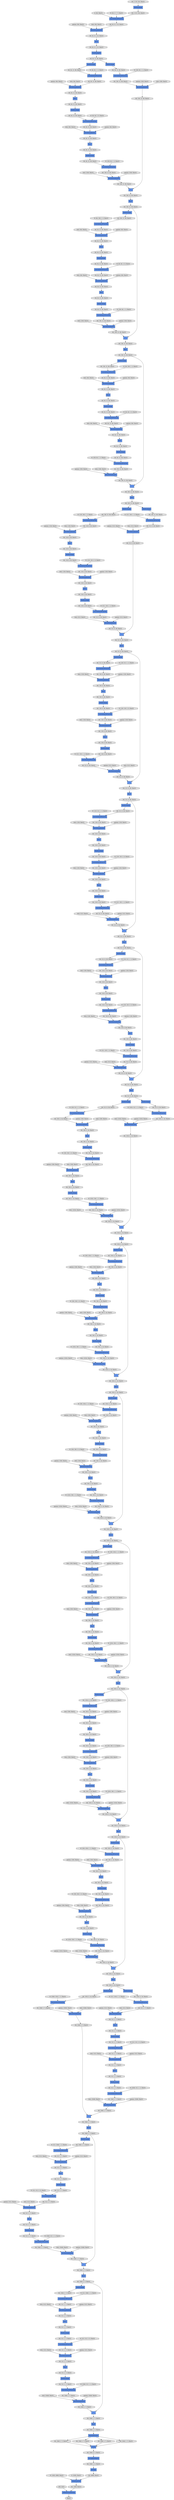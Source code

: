 digraph graphname{rankdir=TB;47578706673744 [label="(64, 128, 8, 28), float32",shape="octagon",fillcolor="#E0E0E0",style="filled"];47578706739408 [label="BatchNormalization",shape="record",fillcolor="#6495ED",style="filled"];47578706739472 [label="(64, 1024, 4, 14), float32",shape="octagon",fillcolor="#E0E0E0",style="filled"];47578706673936 [label="BatchNormalization",shape="record",fillcolor="#6495ED",style="filled"];47578706674000 [label="(64, 512, 8, 28), float32",shape="octagon",fillcolor="#E0E0E0",style="filled"];47578706805200 [label="(64, 256, 4, 14), float32",shape="octagon",fillcolor="#E0E0E0",style="filled"];47578706674128 [label="(64, 512, 8, 28), float32",shape="octagon",fillcolor="#E0E0E0",style="filled"];47578706674256 [label="(64, 512, 8, 28), float32",shape="octagon",fillcolor="#E0E0E0",style="filled"];47578706739984 [label="HaloExchange",shape="record",fillcolor="#6495ED",style="filled"];47578706740048 [label="(64, 1024, 4, 14), float32",shape="octagon",fillcolor="#E0E0E0",style="filled"];47578706740240 [label="(64, 1024, 4, 14), float32",shape="octagon",fillcolor="#E0E0E0",style="filled"];47578706805840 [label="BatchNormalization",shape="record",fillcolor="#6495ED",style="filled"];47578706674768 [label="BatchNormalization",shape="record",fillcolor="#6495ED",style="filled"];47578706805904 [label="(64, 256, 4, 14), float32",shape="octagon",fillcolor="#E0E0E0",style="filled"];47578706674832 [label="(64, 512, 8, 28), float32",shape="octagon",fillcolor="#E0E0E0",style="filled"];47578706806032 [label="Convolution2DFunction",shape="record",fillcolor="#6495ED",style="filled"];47578706806160 [label="(64, 256, 4, 14), float32",shape="octagon",fillcolor="#E0E0E0",style="filled"];47578706740624 [label="(64, 256, 4, 14), float32",shape="octagon",fillcolor="#E0E0E0",style="filled"];47578706806288 [label="HaloExchange",shape="record",fillcolor="#6495ED",style="filled"];47578706675344 [label="SpatialAllGather",shape="record",fillcolor="#6495ED",style="filled"];47578706806416 [label="(64, 256, 4, 14), float32",shape="octagon",fillcolor="#E0E0E0",style="filled"];47578706675408 [label="(64, 512, 8, 28), float32",shape="octagon",fillcolor="#E0E0E0",style="filled"];47578706741008 [label="ReLU",shape="record",fillcolor="#6495ED",style="filled"];47578706806800 [label="(64, 256, 4, 14), float32",shape="octagon",fillcolor="#E0E0E0",style="filled"];47578706741264 [label="Convolution2DFunction",shape="record",fillcolor="#6495ED",style="filled"];47578706741328 [label="(64, 256, 4, 14), float32",shape="octagon",fillcolor="#E0E0E0",style="filled"];47578706675856 [label="_ + _",shape="record",fillcolor="#6495ED",style="filled"];47578706741456 [label="ReLU",shape="record",fillcolor="#6495ED",style="filled"];47578706675920 [label="(64, 256, 4, 14), float32",shape="octagon",fillcolor="#E0E0E0",style="filled"];47578706741584 [label="(64, 256, 4, 14), float32",shape="octagon",fillcolor="#E0E0E0",style="filled"];47578706807184 [label="Convolution2DFunction",shape="record",fillcolor="#6495ED",style="filled"];47578706741712 [label="HaloExchange",shape="record",fillcolor="#6495ED",style="filled"];47578706741840 [label="(64, 256, 4, 14), float32",shape="octagon",fillcolor="#E0E0E0",style="filled"];47578706676304 [label="Convolution2DFunction",shape="record",fillcolor="#6495ED",style="filled"];47578706807440 [label="BatchNormalization",shape="record",fillcolor="#6495ED",style="filled"];47578706807504 [label="(64, 256, 4, 14), float32",shape="octagon",fillcolor="#E0E0E0",style="filled"];47578706807632 [label="ReLU",shape="record",fillcolor="#6495ED",style="filled"];47578706676560 [label="Convolution2DFunction",shape="record",fillcolor="#6495ED",style="filled"];47578706742160 [label="ReLU",shape="record",fillcolor="#6495ED",style="filled"];47578706676624 [label="(64, 256, 4, 14), float32",shape="octagon",fillcolor="#E0E0E0",style="filled"];47578706807760 [label="(64, 256, 4, 14), float32",shape="octagon",fillcolor="#E0E0E0",style="filled"];47578706742224 [label="(64, 256, 4, 14), float32",shape="octagon",fillcolor="#E0E0E0",style="filled"];47578706676752 [label="HaloExchange",shape="record",fillcolor="#6495ED",style="filled"];47578706807888 [label="_ + _",shape="record",fillcolor="#6495ED",style="filled"];47578706676880 [label="(64, 256, 4, 14), float32",shape="octagon",fillcolor="#E0E0E0",style="filled"];47578706808016 [label="(64, 256, 4, 14), float32",shape="octagon",fillcolor="#E0E0E0",style="filled"];47578706677008 [label="HaloExchange",shape="record",fillcolor="#6495ED",style="filled"];47578706742608 [label="Convolution2DFunction",shape="record",fillcolor="#6495ED",style="filled"];47578706808208 [label="ReLU",shape="record",fillcolor="#6495ED",style="filled"];47578706677136 [label="(64, 256, 4, 14), float32",shape="octagon",fillcolor="#E0E0E0",style="filled"];47578706808272 [label="HaloExchange",shape="record",fillcolor="#6495ED",style="filled"];47578706808400 [label="(64, 1024, 4, 14), float32",shape="octagon",fillcolor="#E0E0E0",style="filled"];47578706742864 [label="BatchNormalization",shape="record",fillcolor="#6495ED",style="filled"];47578706742928 [label="(64, 256, 4, 14), float32",shape="octagon",fillcolor="#E0E0E0",style="filled"];47578706808528 [label="(64, 1024, 4, 14), float32",shape="octagon",fillcolor="#E0E0E0",style="filled"];47578706677456 [label="ReLU",shape="record",fillcolor="#6495ED",style="filled"];47578706808592 [label="BatchNormalization",shape="record",fillcolor="#6495ED",style="filled"];47578706743056 [label="_ + _",shape="record",fillcolor="#6495ED",style="filled"];47578706677520 [label="(64, 256, 4, 14), float32",shape="octagon",fillcolor="#E0E0E0",style="filled"];47578706743184 [label="(64, 256, 4, 14), float32",shape="octagon",fillcolor="#E0E0E0",style="filled"];47578706808784 [label="Convolution2DFunction",shape="record",fillcolor="#6495ED",style="filled"];47578706841680 [label="BatchNormalization",shape="record",fillcolor="#6495ED",style="filled"];47578706841808 [label="(64, 512, 2, 7), float32",shape="octagon",fillcolor="#E0E0E0",style="filled"];47578706874640 [label="(64, 512, 2, 7), float32",shape="octagon",fillcolor="#E0E0E0",style="filled"];47577479745872 [label="gamma: (512), float32",shape="octagon",fillcolor="#E0E0E0",style="filled"];47578706874768 [label="BatchNormalization",shape="record",fillcolor="#6495ED",style="filled"];47578706874896 [label="(64, 512, 2, 7), float32",shape="octagon",fillcolor="#E0E0E0",style="filled"];47578706842192 [label="(64, 2048, 2, 7), float32",shape="octagon",fillcolor="#E0E0E0",style="filled"];47578706875024 [label="BatchNormalization",shape="record",fillcolor="#6495ED",style="filled"];47577479746192 [label="beta: (512), float32",shape="octagon",fillcolor="#E0E0E0",style="filled"];47578706842320 [label="(64, 1024, 4, 14), float32",shape="octagon",fillcolor="#E0E0E0",style="filled"];47578706875152 [label="(64, 512, 2, 7), float32",shape="octagon",fillcolor="#E0E0E0",style="filled"];47578706842384 [label="HaloExchange",shape="record",fillcolor="#6495ED",style="filled"];47578706842576 [label="BatchNormalization",shape="record",fillcolor="#6495ED",style="filled"];47577479746576 [label="W: (512, 512, 3, 3), float32",shape="octagon",fillcolor="#E0E0E0",style="filled"];47578706875536 [label="(64, 512, 2, 7), float32",shape="octagon",fillcolor="#E0E0E0",style="filled"];47578706842832 [label="HaloExchange",shape="record",fillcolor="#6495ED",style="filled"];47578706842896 [label="(64, 2048, 2, 7), float32",shape="octagon",fillcolor="#E0E0E0",style="filled"];47577479747024 [label="gamma: (512), float32",shape="octagon",fillcolor="#E0E0E0",style="filled"];47578706843280 [label="(64, 2048, 2, 7), float32",shape="octagon",fillcolor="#E0E0E0",style="filled"];47578706843344 [label="ReLU",shape="record",fillcolor="#6495ED",style="filled"];47578706876176 [label="Convolution2DFunction",shape="record",fillcolor="#6495ED",style="filled"];47577479747344 [label="beta: (512), float32",shape="octagon",fillcolor="#E0E0E0",style="filled"];47578706843408 [label="(64, 2048, 2, 7), float32",shape="octagon",fillcolor="#E0E0E0",style="filled"];47578706876240 [label="(64, 512, 2, 7), float32",shape="octagon",fillcolor="#E0E0E0",style="filled"];47578706843536 [label="(64, 2048, 2, 7), float32",shape="octagon",fillcolor="#E0E0E0",style="filled"];47578706876368 [label="ReLU",shape="record",fillcolor="#6495ED",style="filled"];47578706843600 [label="ReLU",shape="record",fillcolor="#6495ED",style="filled"];47578706876496 [label="(64, 512, 2, 7), float32",shape="octagon",fillcolor="#E0E0E0",style="filled"];47577479747728 [label="W: (2048, 512, 1, 1), float32",shape="octagon",fillcolor="#E0E0E0",style="filled"];47578706843792 [label="Convolution2DFunction",shape="record",fillcolor="#6495ED",style="filled"];47578706876624 [label="_ + _",shape="record",fillcolor="#6495ED",style="filled"];47578706876752 [label="(64, 512, 2, 7), float32",shape="octagon",fillcolor="#E0E0E0",style="filled"];47578706844048 [label="HaloExchange",shape="record",fillcolor="#6495ED",style="filled"];47578706844112 [label="(64, 2048, 2, 7), float32",shape="octagon",fillcolor="#E0E0E0",style="filled"];47578706876944 [label="ReLU",shape="record",fillcolor="#6495ED",style="filled"];47578706877008 [label="HaloExchange",shape="record",fillcolor="#6495ED",style="filled"];47577479748176 [label="gamma: (2048), float32",shape="octagon",fillcolor="#E0E0E0",style="filled"];47578706877136 [label="(64, 2048, 2, 7), float32",shape="octagon",fillcolor="#E0E0E0",style="filled"];47577499671248 [label="HaloExchange",shape="record",fillcolor="#6495ED",style="filled"];47578706877264 [label="(64, 2048, 2, 7), float32",shape="octagon",fillcolor="#E0E0E0",style="filled"];47578706877328 [label="BatchNormalization",shape="record",fillcolor="#6495ED",style="filled"];47577479748496 [label="beta: (2048), float32",shape="octagon",fillcolor="#E0E0E0",style="filled"];47578706844624 [label="HaloExchange",shape="record",fillcolor="#6495ED",style="filled"];47578706844688 [label="(64, 2048, 2, 7), float32",shape="octagon",fillcolor="#E0E0E0",style="filled"];47578706877520 [label="ReLU",shape="record",fillcolor="#6495ED",style="filled"];47578706877776 [label="Convolution2DFunction",shape="record",fillcolor="#6495ED",style="filled"];47578706877840 [label="(64, 2048, 2, 7), float32",shape="octagon",fillcolor="#E0E0E0",style="filled"];47578699439504 [label="Convolution2DFunction",shape="record",fillcolor="#6495ED",style="filled"];47577479749072 [label="W: (512, 2048, 1, 1), float32",shape="octagon",fillcolor="#E0E0E0",style="filled"];47578706845136 [label="ReLU",shape="record",fillcolor="#6495ED",style="filled"];47578706845200 [label="(64, 512, 2, 7), float32",shape="octagon",fillcolor="#E0E0E0",style="filled"];47578706845584 [label="Convolution2DFunction",shape="record",fillcolor="#6495ED",style="filled"];47578706878352 [label="Concat",shape="record",fillcolor="#6495ED",style="filled"];47577479749520 [label="gamma: (512), float32",shape="octagon",fillcolor="#E0E0E0",style="filled"];47578706878416 [label="(64, 2048, 2, 7), float32",shape="octagon",fillcolor="#E0E0E0",style="filled"];47577479684304 [label="gamma: (256), float32",shape="octagon",fillcolor="#E0E0E0",style="filled"];47577479717136 [label="W: (512, 512, 3, 3), float32",shape="octagon",fillcolor="#E0E0E0",style="filled"];47577479618896 [label="beta: (1024), float32",shape="octagon",fillcolor="#E0E0E0",style="filled"];47578706911632 [label="(64, 2048, 2, 7), float32",shape="octagon",fillcolor="#E0E0E0",style="filled"];47578706715024 [label="(64, 256, 4, 14), float32",shape="octagon",fillcolor="#E0E0E0",style="filled"];47578706911696 [label="(64, 2048, 2, 7), float32",shape="octagon",fillcolor="#E0E0E0",style="filled"];47577479520720 [label="W: (128, 256, 1, 1), float32",shape="octagon",fillcolor="#E0E0E0",style="filled"];47577479684624 [label="beta: (256), float32",shape="octagon",fillcolor="#E0E0E0",style="filled"];47577479717584 [label="gamma: (512), float32",shape="octagon",fillcolor="#E0E0E0",style="filled"];47578706715408 [label="HaloExchange",shape="record",fillcolor="#6495ED",style="filled"];47577479685008 [label="W: (256, 256, 3, 3), float32",shape="octagon",fillcolor="#E0E0E0",style="filled"];47577479619472 [label="W: (256, 1024, 1, 1), float32",shape="octagon",fillcolor="#E0E0E0",style="filled"];47577479521168 [label="gamma: (128), float32",shape="octagon",fillcolor="#E0E0E0",style="filled"];47578706912272 [label="(64, 2048, 2, 7), float32",shape="octagon",fillcolor="#E0E0E0",style="filled"];47577479717904 [label="beta: (512), float32",shape="octagon",fillcolor="#E0E0E0",style="filled"];47578706715664 [label="BatchNormalization",shape="record",fillcolor="#6495ED",style="filled"];47578706715728 [label="(64, 256, 4, 14), float32",shape="octagon",fillcolor="#E0E0E0",style="filled"];47578706912400 [label="(64, 2048, 2, 7), float32",shape="octagon",fillcolor="#E0E0E0",style="filled"];47578706715856 [label="Convolution2DFunction",shape="record",fillcolor="#6495ED",style="filled"];47577479521488 [label="beta: (128), float32",shape="octagon",fillcolor="#E0E0E0",style="filled"];47577479685456 [label="gamma: (256), float32",shape="octagon",fillcolor="#E0E0E0",style="filled"];47578706715984 [label="(64, 256, 4, 14), float32",shape="octagon",fillcolor="#E0E0E0",style="filled"];47577479619920 [label="gamma: (256), float32",shape="octagon",fillcolor="#E0E0E0",style="filled"];47577479718288 [label="W: (2048, 512, 1, 1), float32",shape="octagon",fillcolor="#E0E0E0",style="filled"];47578706716112 [label="HaloExchange",shape="record",fillcolor="#6495ED",style="filled"];47578706716240 [label="(64, 256, 4, 14), float32",shape="octagon",fillcolor="#E0E0E0",style="filled"];47577479521872 [label="W: (128, 128, 3, 3), float32",shape="octagon",fillcolor="#E0E0E0",style="filled"];47577479685776 [label="beta: (256), float32",shape="octagon",fillcolor="#E0E0E0",style="filled"];47577479620240 [label="beta: (256), float32",shape="octagon",fillcolor="#E0E0E0",style="filled"];47578706913104 [label="(64, 2048, 2, 7), float32",shape="octagon",fillcolor="#E0E0E0",style="filled"];47577479718736 [label="gamma: (2048), float32",shape="octagon",fillcolor="#E0E0E0",style="filled"];47578706716624 [label="(64, 256, 4, 14), float32",shape="octagon",fillcolor="#E0E0E0",style="filled"];47577479686160 [label="W: (1024, 256, 1, 1), float32",shape="octagon",fillcolor="#E0E0E0",style="filled"];47577479620624 [label="W: (256, 256, 3, 3), float32",shape="octagon",fillcolor="#E0E0E0",style="filled"];47577479522320 [label="gamma: (128), float32",shape="octagon",fillcolor="#E0E0E0",style="filled"];47578706913424 [label="(64, 2048, 2, 7), float32",shape="octagon",fillcolor="#E0E0E0",style="filled"];47577479719056 [label="beta: (2048), float32",shape="octagon",fillcolor="#E0E0E0",style="filled"];47578706913488 [label="(64), int32",shape="octagon",fillcolor="#E0E0E0",style="filled"];47578706717008 [label="Convolution2DFunction",shape="record",fillcolor="#6495ED",style="filled"];47577479522640 [label="beta: (128), float32",shape="octagon",fillcolor="#E0E0E0",style="filled"];47578706913744 [label="(64, 2048, 8, 7), float32",shape="octagon",fillcolor="#E0E0E0",style="filled"];47577479686608 [label="gamma: (1024), float32",shape="octagon",fillcolor="#E0E0E0",style="filled"];47577479621072 [label="gamma: (256), float32",shape="octagon",fillcolor="#E0E0E0",style="filled"];47577479719440 [label="W: (2048, 1024, 1, 1), float32",shape="octagon",fillcolor="#E0E0E0",style="filled"];47578706717264 [label="BatchNormalization",shape="record",fillcolor="#6495ED",style="filled"];47578706717328 [label="(64, 256, 4, 14), float32",shape="octagon",fillcolor="#E0E0E0",style="filled"];47578706914000 [label="LinearFunction",shape="record",fillcolor="#6495ED",style="filled"];47577479523024 [label="W: (512, 128, 1, 1), float32",shape="octagon",fillcolor="#E0E0E0",style="filled"];47577479621392 [label="beta: (256), float32",shape="octagon",fillcolor="#E0E0E0",style="filled"];47577479686928 [label="beta: (1024), float32",shape="octagon",fillcolor="#E0E0E0",style="filled"];47578706717456 [label="ReLU",shape="record",fillcolor="#6495ED",style="filled"];47578706717584 [label="(64, 256, 4, 14), float32",shape="octagon",fillcolor="#E0E0E0",style="filled"];47577479719888 [label="gamma: (2048), float32",shape="octagon",fillcolor="#E0E0E0",style="filled"];47578706914320 [label="(64, 2048, 2, 1), float32",shape="octagon",fillcolor="#E0E0E0",style="filled"];47578706717712 [label="_ + _",shape="record",fillcolor="#6495ED",style="filled"];47578706717840 [label="(64, 256, 4, 14), float32",shape="octagon",fillcolor="#E0E0E0",style="filled"];47577479621776 [label="W: (1024, 256, 1, 1), float32",shape="octagon",fillcolor="#E0E0E0",style="filled"];47577479523472 [label="gamma: (512), float32",shape="octagon",fillcolor="#E0E0E0",style="filled"];47577479720208 [label="beta: (2048), float32",shape="octagon",fillcolor="#E0E0E0",style="filled"];47578706718032 [label="BatchNormalization",shape="record",fillcolor="#6495ED",style="filled"];47577479687568 [label="W: (256, 1024, 1, 1), float32",shape="octagon",fillcolor="#E0E0E0",style="filled"];47577479523792 [label="beta: (512), float32",shape="octagon",fillcolor="#E0E0E0",style="filled"];47578699673040 [label="HaloExchange",shape="record",fillcolor="#6495ED",style="filled"];47578706718224 [label="(64, 1024, 4, 14), float32",shape="octagon",fillcolor="#E0E0E0",style="filled"];47577479622224 [label="gamma: (1024), float32",shape="octagon",fillcolor="#E0E0E0",style="filled"];47578706718352 [label="(64, 1024, 4, 14), float32",shape="octagon",fillcolor="#E0E0E0",style="filled"];47578706718416 [label="ReLU",shape="record",fillcolor="#6495ED",style="filled"];47578706915088 [label="(64, 4096), float32",shape="octagon",fillcolor="#E0E0E0",style="filled"];47577479720784 [label="W: (512, 2048, 1, 1), float32",shape="octagon",fillcolor="#E0E0E0",style="filled"];47577479688016 [label="gamma: (256), float32",shape="octagon",fillcolor="#E0E0E0",style="filled"];47577479524176 [label="W: (512, 256, 1, 1), float32",shape="octagon",fillcolor="#E0E0E0",style="filled"];47578706718608 [label="Convolution2DFunction",shape="record",fillcolor="#6495ED",style="filled"];47577479622544 [label="beta: (1024), float32",shape="octagon",fillcolor="#E0E0E0",style="filled"];47577479655568 [label="W: (256, 1024, 1, 1), float32",shape="octagon",fillcolor="#E0E0E0",style="filled"];47577479590032 [label="W: (256, 512, 1, 1), float32",shape="octagon",fillcolor="#E0E0E0",style="filled"];47578699116688 [label="BatchNormalization",shape="record",fillcolor="#6495ED",style="filled"];47578706751696 [label="(64, 256, 4, 14), float32",shape="octagon",fillcolor="#E0E0E0",style="filled"];47578699116752 [label="HaloExchange",shape="record",fillcolor="#6495ED",style="filled"];47577479557392 [label="beta: (512), float32",shape="octagon",fillcolor="#E0E0E0",style="filled"];47578699116880 [label="ReLU",shape="record",fillcolor="#6495ED",style="filled"];47578699116944 [label="(64, 64, 15, 56), float32",shape="octagon",fillcolor="#E0E0E0",style="filled"];47578706751952 [label="HaloExchange",shape="record",fillcolor="#6495ED",style="filled"];47578699117072 [label="(64, 64, 15, 56), float32",shape="octagon",fillcolor="#E0E0E0",style="filled"];47577479656016 [label="gamma: (256), float32",shape="octagon",fillcolor="#E0E0E0",style="filled"];47578706752080 [label="(64, 1024, 4, 14), float32",shape="octagon",fillcolor="#E0E0E0",style="filled"];47577479590480 [label="gamma: (256), float32",shape="octagon",fillcolor="#E0E0E0",style="filled"];47578699117136 [label="Convolution2DFunction",shape="record",fillcolor="#6495ED",style="filled"];47578706752208 [label="(64, 1024, 4, 14), float32",shape="octagon",fillcolor="#E0E0E0",style="filled"];47578699117264 [label="(64, 64, 15, 56), float32",shape="octagon",fillcolor="#E0E0E0",style="filled"];47578706752272 [label="Convolution2DFunction",shape="record",fillcolor="#6495ED",style="filled"];47578699117328 [label="BatchNormalization",shape="record",fillcolor="#6495ED",style="filled"];47577479557968 [label="W: (128, 512, 1, 1), float32",shape="octagon",fillcolor="#E0E0E0",style="filled"];47577479656336 [label="beta: (256), float32",shape="octagon",fillcolor="#E0E0E0",style="filled"];47577479590800 [label="beta: (256), float32",shape="octagon",fillcolor="#E0E0E0",style="filled"];47578706752464 [label="BatchNormalization",shape="record",fillcolor="#6495ED",style="filled"];47578699117584 [label="(64, 256, 15, 56), float32",shape="octagon",fillcolor="#E0E0E0",style="filled"];47578699117648 [label="ReLU",shape="record",fillcolor="#6495ED",style="filled"];47578706752720 [label="Convolution2DFunction",shape="record",fillcolor="#6495ED",style="filled"];47577479656720 [label="W: (256, 256, 3, 3), float32",shape="octagon",fillcolor="#E0E0E0",style="filled"];47578706752784 [label="(64, 1024, 4, 14), float32",shape="octagon",fillcolor="#E0E0E0",style="filled"];47577479591184 [label="W: (256, 256, 3, 3), float32",shape="octagon",fillcolor="#E0E0E0",style="filled"];47577479558416 [label="gamma: (128), float32",shape="octagon",fillcolor="#E0E0E0",style="filled"];47578699118032 [label="(64, 256, 15, 56), float32",shape="octagon",fillcolor="#E0E0E0",style="filled"];47578699118096 [label="HaloExchange",shape="record",fillcolor="#6495ED",style="filled"];47577479558736 [label="beta: (128), float32",shape="octagon",fillcolor="#E0E0E0",style="filled"];47578699118160 [label="(64, 256, 15, 56), float32",shape="octagon",fillcolor="#E0E0E0",style="filled"];47578699118224 [label="(64, 64, 15, 56), float32",shape="octagon",fillcolor="#E0E0E0",style="filled"];47577479657168 [label="gamma: (256), float32",shape="octagon",fillcolor="#E0E0E0",style="filled"];47577479591632 [label="gamma: (256), float32",shape="octagon",fillcolor="#E0E0E0",style="filled"];47578706753296 [label="HaloExchange",shape="record",fillcolor="#6495ED",style="filled"];47578706753360 [label="(64, 1024, 4, 14), float32",shape="octagon",fillcolor="#E0E0E0",style="filled"];47578699118480 [label="_ + _",shape="record",fillcolor="#6495ED",style="filled"];47577479559120 [label="W: (128, 128, 3, 3), float32",shape="octagon",fillcolor="#E0E0E0",style="filled"];47577479657488 [label="beta: (256), float32",shape="octagon",fillcolor="#E0E0E0",style="filled"];47578706753552 [label="(64, 1024, 4, 14), float32",shape="octagon",fillcolor="#E0E0E0",style="filled"];47577479591952 [label="beta: (256), float32",shape="octagon",fillcolor="#E0E0E0",style="filled"];47578699118608 [label="(64, 64, 15, 56), float32",shape="octagon",fillcolor="#E0E0E0",style="filled"];47578699118736 [label="(64, 64, 15, 56), float32",shape="octagon",fillcolor="#E0E0E0",style="filled"];47578699118864 [label="(64, 256, 15, 56), float32",shape="octagon",fillcolor="#E0E0E0",style="filled"];47578706753872 [label="ReLU",shape="record",fillcolor="#6495ED",style="filled"];47577479657872 [label="W: (1024, 256, 1, 1), float32",shape="octagon",fillcolor="#E0E0E0",style="filled"];47578706753936 [label="(64, 256, 4, 14), float32",shape="octagon",fillcolor="#E0E0E0",style="filled"];47577479592336 [label="W: (1024, 256, 1, 1), float32",shape="octagon",fillcolor="#E0E0E0",style="filled"];47577479559568 [label="gamma: (128), float32",shape="octagon",fillcolor="#E0E0E0",style="filled"];47578699118992 [label="(64, 256, 15, 56), float32",shape="octagon",fillcolor="#E0E0E0",style="filled"];47578699119184 [label="Convolution2DFunction",shape="record",fillcolor="#6495ED",style="filled"];47578699119312 [label="Reshape",shape="record",fillcolor="#6495ED",style="filled"];47577479559888 [label="beta: (128), float32",shape="octagon",fillcolor="#E0E0E0",style="filled"];47578706754320 [label="Convolution2DFunction",shape="record",fillcolor="#6495ED",style="filled"];47578699283216 [label="ReLU",shape="record",fillcolor="#6495ED",style="filled"];47577479658320 [label="gamma: (1024), float32",shape="octagon",fillcolor="#E0E0E0",style="filled"];47577479592784 [label="gamma: (1024), float32",shape="octagon",fillcolor="#E0E0E0",style="filled"];47578699119568 [label="(64, 256, 15, 56), float32",shape="octagon",fillcolor="#E0E0E0",style="filled"];47578706754576 [label="BatchNormalization",shape="record",fillcolor="#6495ED",style="filled"];47578706754640 [label="(64, 256, 4, 14), float32",shape="octagon",fillcolor="#E0E0E0",style="filled"];47577479560272 [label="W: (512, 128, 1, 1), float32",shape="octagon",fillcolor="#E0E0E0",style="filled"];47577479658640 [label="beta: (1024), float32",shape="octagon",fillcolor="#E0E0E0",style="filled"];47577479593104 [label="beta: (1024), float32",shape="octagon",fillcolor="#E0E0E0",style="filled"];47578699119760 [label="ReLU",shape="record",fillcolor="#6495ED",style="filled"];47578706754768 [label="_ + _",shape="record",fillcolor="#6495ED",style="filled"];47578706754896 [label="(64, 256, 4, 14), float32",shape="octagon",fillcolor="#E0E0E0",style="filled"];47578699119952 [label="HaloExchange",shape="record",fillcolor="#6495ED",style="filled"];47578699120016 [label="(64, 256, 15, 56), float32",shape="octagon",fillcolor="#E0E0E0",style="filled"];47578706755024 [label="HaloExchange",shape="record",fillcolor="#6495ED",style="filled"];47577479593488 [label="W: (1024, 512, 1, 1), float32",shape="octagon",fillcolor="#E0E0E0",style="filled"];47577479560720 [label="gamma: (512), float32",shape="octagon",fillcolor="#E0E0E0",style="filled"];47578699120144 [label="(64, 64, 15, 56), float32",shape="octagon",fillcolor="#E0E0E0",style="filled"];47578706755152 [label="(64, 256, 4, 14), float32",shape="octagon",fillcolor="#E0E0E0",style="filled"];47577479659216 [label="W: (256, 1024, 1, 1), float32",shape="octagon",fillcolor="#E0E0E0",style="filled"];47578699120400 [label="Convolution2DFunction",shape="record",fillcolor="#6495ED",style="filled"];47577479561040 [label="beta: (512), float32",shape="octagon",fillcolor="#E0E0E0",style="filled"];47578706755472 [label="ReLU",shape="record",fillcolor="#6495ED",style="filled"];47578699120528 [label="BatchNormalization",shape="record",fillcolor="#6495ED",style="filled"];47578706755536 [label="(64, 256, 4, 14), float32",shape="octagon",fillcolor="#E0E0E0",style="filled"];47577479593936 [label="gamma: (1024), float32",shape="octagon",fillcolor="#E0E0E0",style="filled"];47578699120592 [label="(64, 64, 15, 56), float32",shape="octagon",fillcolor="#E0E0E0",style="filled"];47578706657360 [label="BatchNormalization",shape="record",fillcolor="#6495ED",style="filled"];47578706788496 [label="(64, 256, 4, 14), float32",shape="octagon",fillcolor="#E0E0E0",style="filled"];47578706657424 [label="(64, 512, 8, 28), float32",shape="octagon",fillcolor="#E0E0E0",style="filled"];47578706788624 [label="BatchNormalization",shape="record",fillcolor="#6495ED",style="filled"];47578706624784 [label="(64, 128, 8, 28), float32",shape="octagon",fillcolor="#E0E0E0",style="filled"];47578706624848 [label="(64, 128, 8, 28), float32",shape="octagon",fillcolor="#E0E0E0",style="filled"];47578706788752 [label="(64, 256, 4, 14), float32",shape="octagon",fillcolor="#E0E0E0",style="filled"];47578706624912 [label="HaloExchange",shape="record",fillcolor="#6495ED",style="filled"];47577499681168 [label="(64, 256, 15, 56), float32",shape="octagon",fillcolor="#E0E0E0",style="filled"];47578706624976 [label="(64, 128, 8, 28), float32",shape="octagon",fillcolor="#E0E0E0",style="filled"];47576831786896 [label="gamma: (256), float32",shape="octagon",fillcolor="#E0E0E0",style="filled"];47578706788880 [label="BatchNormalization",shape="record",fillcolor="#6495ED",style="filled"];47578706690576 [label="(64, 256, 4, 14), float32",shape="octagon",fillcolor="#E0E0E0",style="filled"];47578706625104 [label="(64, 512, 8, 28), float32",shape="octagon",fillcolor="#E0E0E0",style="filled"];47578706789008 [label="(64, 256, 4, 14), float32",shape="octagon",fillcolor="#E0E0E0",style="filled"];47578706690704 [label="BatchNormalization",shape="record",fillcolor="#6495ED",style="filled"];47578706657936 [label="Convolution2DFunction",shape="record",fillcolor="#6495ED",style="filled"];47578706625168 [label="(64, 512, 8, 28), float32",shape="octagon",fillcolor="#E0E0E0",style="filled"];47578706658000 [label="(64, 512, 8, 28), float32",shape="octagon",fillcolor="#E0E0E0",style="filled"];47578706625232 [label="(64, 512, 8, 28), float32",shape="octagon",fillcolor="#E0E0E0",style="filled"];47578706690832 [label="(64, 256, 4, 14), float32",shape="octagon",fillcolor="#E0E0E0",style="filled"];47578706625296 [label="HaloExchange",shape="record",fillcolor="#6495ED",style="filled"];47578699744016 [label="(64, 64, 15, 56), float32",shape="octagon",fillcolor="#E0E0E0",style="filled"];47578706690960 [label="Convolution2DFunction",shape="record",fillcolor="#6495ED",style="filled"];47578706658192 [label="(64, 512, 8, 28), float32",shape="octagon",fillcolor="#E0E0E0",style="filled"];47578699744144 [label="(64, 64, 15, 56), float32",shape="octagon",fillcolor="#E0E0E0",style="filled"];47578699744208 [label="(64, 256, 15, 56), float32",shape="octagon",fillcolor="#E0E0E0",style="filled"];47578706789392 [label="(64, 256, 4, 14), float32",shape="octagon",fillcolor="#E0E0E0",style="filled"];47578706691088 [label="(64, 256, 4, 14), float32",shape="octagon",fillcolor="#E0E0E0",style="filled"];47578706625616 [label="BatchNormalization",shape="record",fillcolor="#6495ED",style="filled"];47578699744336 [label="HaloExchange",shape="record",fillcolor="#6495ED",style="filled"];47578706625680 [label="(64, 512, 8, 28), float32",shape="octagon",fillcolor="#E0E0E0",style="filled"];47577499681936 [label="BatchNormalization",shape="record",fillcolor="#6495ED",style="filled"];47578699744464 [label="BatchNormalization",shape="record",fillcolor="#6495ED",style="filled"];47578706658576 [label="(64, 128, 8, 28), float32",shape="octagon",fillcolor="#E0E0E0",style="filled"];47578706625808 [label="HaloExchange",shape="record",fillcolor="#6495ED",style="filled"];47578699744528 [label="ReLU",shape="record",fillcolor="#6495ED",style="filled"];47578706691408 [label="BatchNormalization",shape="record",fillcolor="#6495ED",style="filled"];47578706625872 [label="HaloExchange",shape="record",fillcolor="#6495ED",style="filled"];47578699744592 [label="(64, 64, 15, 56), float32",shape="octagon",fillcolor="#E0E0E0",style="filled"];47578706691472 [label="(64, 1024, 4, 14), float32",shape="octagon",fillcolor="#E0E0E0",style="filled"];47578706625936 [label="(64, 512, 8, 28), float32",shape="octagon",fillcolor="#E0E0E0",style="filled"];47578699744656 [label="(64, 64, 15, 56), float32",shape="octagon",fillcolor="#E0E0E0",style="filled"];47577499682256 [label="(64, 256, 15, 56), float32",shape="octagon",fillcolor="#E0E0E0",style="filled"];47578699744720 [label="Convolution2DFunction",shape="record",fillcolor="#6495ED",style="filled"];47578706691600 [label="(64, 512, 8, 28), float32",shape="octagon",fillcolor="#E0E0E0",style="filled"];47577499682320 [label="(64, 64, 15, 56), float32",shape="octagon",fillcolor="#E0E0E0",style="filled"];47578706691664 [label="HaloExchange",shape="record",fillcolor="#6495ED",style="filled"];47578706626128 [label="(64, 128, 8, 28), float32",shape="octagon",fillcolor="#E0E0E0",style="filled"];47578706790032 [label="Convolution2DFunction",shape="record",fillcolor="#6495ED",style="filled"];47578706658960 [label="ReLU",shape="record",fillcolor="#6495ED",style="filled"];47578699744912 [label="(64, 64, 15, 56), float32",shape="octagon",fillcolor="#E0E0E0",style="filled"];47578706790096 [label="(64, 256, 4, 14), float32",shape="octagon",fillcolor="#E0E0E0",style="filled"];47578706626256 [label="(64, 128, 8, 28), float32",shape="octagon",fillcolor="#E0E0E0",style="filled"];47578706691856 [label="BatchNormalization",shape="record",fillcolor="#6495ED",style="filled"];47578706626320 [label="Convolution2DFunction",shape="record",fillcolor="#6495ED",style="filled"];47578699745040 [label="HaloExchange",shape="record",fillcolor="#6495ED",style="filled"];47578706790224 [label="ReLU",shape="record",fillcolor="#6495ED",style="filled"];47578699745104 [label="(64, 64, 15, 56), float32",shape="octagon",fillcolor="#E0E0E0",style="filled"];47578706659216 [label="Convolution2DFunction",shape="record",fillcolor="#6495ED",style="filled"];47578699745168 [label="(64, 64, 15, 56), float32",shape="octagon",fillcolor="#E0E0E0",style="filled"];47578699745232 [label="SoftmaxCrossEntropy",shape="record",fillcolor="#6495ED",style="filled"];47578706790352 [label="(64, 256, 4, 14), float32",shape="octagon",fillcolor="#E0E0E0",style="filled"];47578706659280 [label="(64, 128, 8, 28), float32",shape="octagon",fillcolor="#E0E0E0",style="filled"];47577499682768 [label="(64, 64, 15, 56), float32",shape="octagon",fillcolor="#E0E0E0",style="filled"];47578706692112 [label="ReLU",shape="record",fillcolor="#6495ED",style="filled"];47578706626576 [label="BatchNormalization",shape="record",fillcolor="#6495ED",style="filled"];47578706790480 [label="_ + _",shape="record",fillcolor="#6495ED",style="filled"];47578706692176 [label="(64, 1024, 4, 14), float32",shape="octagon",fillcolor="#E0E0E0",style="filled"];47578706659408 [label="ReLU",shape="record",fillcolor="#6495ED",style="filled"];47578706626640 [label="(64, 128, 8, 28), float32",shape="octagon",fillcolor="#E0E0E0",style="filled"];47578699745360 [label="BatchNormalization",shape="record",fillcolor="#6495ED",style="filled"];47578706790608 [label="(64, 256, 4, 14), float32",shape="octagon",fillcolor="#E0E0E0",style="filled"];47578706659536 [label="(64, 128, 8, 28), float32",shape="octagon",fillcolor="#E0E0E0",style="filled"];47578706626768 [label="(64, 128, 8, 28), float32",shape="octagon",fillcolor="#E0E0E0",style="filled"];47577499683024 [label="(64, 64, 15, 56), float32",shape="octagon",fillcolor="#E0E0E0",style="filled"];47578699745552 [label="(64, 3, 56, 224), float32",shape="octagon",fillcolor="#E0E0E0",style="filled"];47578706659664 [label="HaloExchange",shape="record",fillcolor="#6495ED",style="filled"];47578706626896 [label="ReLU",shape="record",fillcolor="#6495ED",style="filled"];47578706790800 [label="ReLU",shape="record",fillcolor="#6495ED",style="filled"];47578699745680 [label="HaloExchange",shape="record",fillcolor="#6495ED",style="filled"];47578706626960 [label="(64, 128, 8, 28), float32",shape="octagon",fillcolor="#E0E0E0",style="filled"];47578706790864 [label="HaloExchange",shape="record",fillcolor="#6495ED",style="filled"];47578706692560 [label="(64, 1024, 4, 14), float32",shape="octagon",fillcolor="#E0E0E0",style="filled"];47578706659792 [label="(64, 128, 8, 28), float32",shape="octagon",fillcolor="#E0E0E0",style="filled"];47578706627024 [label="ReLU",shape="record",fillcolor="#6495ED",style="filled"];47578706692624 [label="ReLU",shape="record",fillcolor="#6495ED",style="filled"];47578706627088 [label="_ + _",shape="record",fillcolor="#6495ED",style="filled"];47578699745808 [label="BatchNormalization",shape="record",fillcolor="#6495ED",style="filled"];47578706790992 [label="(64, 1024, 4, 14), float32",shape="octagon",fillcolor="#E0E0E0",style="filled"];47578706692688 [label="(64, 1024, 4, 14), float32",shape="octagon",fillcolor="#E0E0E0",style="filled"];47578706627152 [label="Convolution2DFunction",shape="record",fillcolor="#6495ED",style="filled"];47578699745872 [label="ReLU",shape="record",fillcolor="#6495ED",style="filled"];47578699745936 [label="(64, 64, 15, 56), float32",shape="octagon",fillcolor="#E0E0E0",style="filled"];47578706791120 [label="(64, 1024, 4, 14), float32",shape="octagon",fillcolor="#E0E0E0",style="filled"];47578706692816 [label="(64, 1024, 4, 14), float32",shape="octagon",fillcolor="#E0E0E0",style="filled"];47577499683536 [label="Convolution2DFunction",shape="record",fillcolor="#6495ED",style="filled"];47578699746000 [label="HaloExchange",shape="record",fillcolor="#6495ED",style="filled"];47578706791184 [label="BatchNormalization",shape="record",fillcolor="#6495ED",style="filled"];47578706692880 [label="ReLU",shape="record",fillcolor="#6495ED",style="filled"];47578706660112 [label="ReLU",shape="record",fillcolor="#6495ED",style="filled"];47578706660176 [label="(64, 128, 8, 28), float32",shape="octagon",fillcolor="#E0E0E0",style="filled"];47578706627408 [label="BatchNormalization",shape="record",fillcolor="#6495ED",style="filled"];47577499683664 [label="HaloExchange",shape="record",fillcolor="#6495ED",style="filled"];47578706627472 [label="(64, 128, 8, 28), float32",shape="octagon",fillcolor="#E0E0E0",style="filled"];47578699746192 [label="Convolution2DFunction",shape="record",fillcolor="#6495ED",style="filled"];47578706693072 [label="Convolution2DFunction",shape="record",fillcolor="#6495ED",style="filled"];47578706791376 [label="ReLU",shape="record",fillcolor="#6495ED",style="filled"];47578699746256 [label="Convolution2DFunction",shape="record",fillcolor="#6495ED",style="filled"];47578706627600 [label="(64, 128, 8, 28), float32",shape="octagon",fillcolor="#E0E0E0",style="filled"];47577499683856 [label="BatchNormalization",shape="record",fillcolor="#6495ED",style="filled"];47578706627664 [label="(64, 128, 8, 28), float32",shape="octagon",fillcolor="#E0E0E0",style="filled"];47577499683920 [label="(64, 256, 15, 56), float32",shape="octagon",fillcolor="#E0E0E0",style="filled"];47578699746384 [label="(64, 64, 15, 56), float32",shape="octagon",fillcolor="#E0E0E0",style="filled"];47578699746448 [label="ReLU",shape="record",fillcolor="#6495ED",style="filled"];47578706791632 [label="Convolution2DFunction",shape="record",fillcolor="#6495ED",style="filled"];47578706693328 [label="HaloExchange",shape="record",fillcolor="#6495ED",style="filled"];47578706660560 [label="Convolution2DFunction",shape="record",fillcolor="#6495ED",style="filled"];47578706627792 [label="BatchNormalization",shape="record",fillcolor="#6495ED",style="filled"];47577499684112 [label="HaloExchange",shape="record",fillcolor="#6495ED",style="filled"];47578706791696 [label="(64, 1024, 4, 14), float32",shape="octagon",fillcolor="#E0E0E0",style="filled"];47578706693392 [label="(64, 1024, 4, 14), float32",shape="octagon",fillcolor="#E0E0E0",style="filled"];47578699746512 [label="Convolution2DFunction",shape="record",fillcolor="#6495ED",style="filled"];47578699746640 [label="Convolution2DFunction",shape="record",fillcolor="#6495ED",style="filled"];47578706627984 [label="(64, 512, 8, 28), float32",shape="octagon",fillcolor="#E0E0E0",style="filled"];47577499684240 [label="(64, 256, 15, 56), float32",shape="octagon",fillcolor="#E0E0E0",style="filled"];47578706660816 [label="BatchNormalization",shape="record",fillcolor="#6495ED",style="filled"];47578699746768 [label="(64, 256, 15, 56), float32",shape="octagon",fillcolor="#E0E0E0",style="filled"];47578706660880 [label="(64, 128, 8, 28), float32",shape="octagon",fillcolor="#E0E0E0",style="filled"];47578706628112 [label="(64, 512, 8, 28), float32",shape="octagon",fillcolor="#E0E0E0",style="filled"];47578699746832 [label="(64, 64, 15, 56), float32",shape="octagon",fillcolor="#E0E0E0",style="filled"];47578706628176 [label="ReLU",shape="record",fillcolor="#6495ED",style="filled"];47577499684432 [label="HaloExchange",shape="record",fillcolor="#6495ED",style="filled"];47578699746896 [label="HaloExchange",shape="record",fillcolor="#6495ED",style="filled"];47578706661008 [label="HaloExchange",shape="record",fillcolor="#6495ED",style="filled"];47577499684496 [label="(64, 256, 15, 56), float32",shape="octagon",fillcolor="#E0E0E0",style="filled"];47578699746960 [label="ReLU",shape="record",fillcolor="#6495ED",style="filled"];47576634904208 [label="b: (64), float32",shape="octagon",fillcolor="#E0E0E0",style="filled"];47578699747024 [label="(64, 64, 15, 56), float32",shape="octagon",fillcolor="#E0E0E0",style="filled"];47578706792208 [label="ReLU",shape="record",fillcolor="#6495ED",style="filled"];47578706693904 [label="HaloExchange",shape="record",fillcolor="#6495ED",style="filled"];47578706661136 [label="(64, 128, 8, 28), float32",shape="octagon",fillcolor="#E0E0E0",style="filled"];47578706628368 [label="Convolution2DFunction",shape="record",fillcolor="#6495ED",style="filled"];47578706792272 [label="(64, 1024, 4, 14), float32",shape="octagon",fillcolor="#E0E0E0",style="filled"];47578706693968 [label="(64, 1024, 4, 14), float32",shape="octagon",fillcolor="#E0E0E0",style="filled"];47577499684688 [label="Convolution2DFunction",shape="record",fillcolor="#6495ED",style="filled"];47578699747088 [label="BatchNormalization",shape="record",fillcolor="#6495ED",style="filled"];47578706661264 [label="_ + _",shape="record",fillcolor="#6495ED",style="filled"];47577499684752 [label="(64, 128, 8, 28), float32",shape="octagon",fillcolor="#E0E0E0",style="filled"];47578706792400 [label="(64, 1024, 4, 14), float32",shape="octagon",fillcolor="#E0E0E0",style="filled"];47577479532880 [label="gamma: (512), float32",shape="octagon",fillcolor="#E0E0E0",style="filled"];47577479533200 [label="beta: (512), float32",shape="octagon",fillcolor="#E0E0E0",style="filled"];47577479533776 [label="W: (128, 512, 1, 1), float32",shape="octagon",fillcolor="#E0E0E0",style="filled"];47577479534224 [label="gamma: (128), float32",shape="octagon",fillcolor="#E0E0E0",style="filled"];47577479534544 [label="beta: (128), float32",shape="octagon",fillcolor="#E0E0E0",style="filled"];47577479534928 [label="W: (128, 128, 3, 3), float32",shape="octagon",fillcolor="#E0E0E0",style="filled"];47577479535376 [label="gamma: (128), float32",shape="octagon",fillcolor="#E0E0E0",style="filled"];47576647293968 [label="W: (64, 3, 7, 7), float32",shape="octagon",fillcolor="#E0E0E0",style="filled"];47577479535696 [label="beta: (128), float32",shape="octagon",fillcolor="#E0E0E0",style="filled"];47576647294352 [label="gamma: (64), float32",shape="octagon",fillcolor="#E0E0E0",style="filled"];47577479536080 [label="W: (512, 128, 1, 1), float32",shape="octagon",fillcolor="#E0E0E0",style="filled"];47576647294672 [label="beta: (64), float32",shape="octagon",fillcolor="#E0E0E0",style="filled"];47577479536528 [label="gamma: (512), float32",shape="octagon",fillcolor="#E0E0E0",style="filled"];47578699128912 [label="BatchNormalization",shape="record",fillcolor="#6495ED",style="filled"];47577499721808 [label="Convolution2DFunction",shape="record",fillcolor="#6495ED",style="filled"];47578699128976 [label="(64, 128, 8, 28), float32",shape="octagon",fillcolor="#E0E0E0",style="filled"];47577499721872 [label="HaloExchange",shape="record",fillcolor="#6495ED",style="filled"];47578706895056 [label="(64, 2048, 2, 7), float32",shape="octagon",fillcolor="#E0E0E0",style="filled"];47577479700688 [label="beta: (256), float32",shape="octagon",fillcolor="#E0E0E0",style="filled"];47578699129040 [label="HaloExchange",shape="record",fillcolor="#6495ED",style="filled"];47577479766288 [label="beta: (512), float32",shape="octagon",fillcolor="#E0E0E0",style="filled"];47578706829584 [label="(64, 1024, 4, 14), float32",shape="octagon",fillcolor="#E0E0E0",style="filled"];47578699129104 [label="ReLU",shape="record",fillcolor="#6495ED",style="filled"];47576832008464 [label="beta: (256), float32",shape="octagon",fillcolor="#E0E0E0",style="filled"];47578706960720 [label="(64, 1000), float32",shape="octagon",fillcolor="#E0E0E0",style="filled"];47578706829648 [label="(64, 1024, 4, 14), float32",shape="octagon",fillcolor="#E0E0E0",style="filled"];47578699129168 [label="(64, 128, 8, 28), float32",shape="octagon",fillcolor="#E0E0E0",style="filled"];47578699161936 [label="HaloExchange",shape="record",fillcolor="#6495ED",style="filled"];47577499722192 [label="ReLU",shape="record",fillcolor="#6495ED",style="filled"];47577479635472 [label="W: (256, 1024, 1, 1), float32",shape="octagon",fillcolor="#E0E0E0",style="filled"];47578699129360 [label="_ + _",shape="record",fillcolor="#6495ED",style="filled"];47578706960976 [label="float32",shape="octagon",fillcolor="#E0E0E0",style="filled"];47578706895440 [label="(64, 512, 2, 7), float32",shape="octagon",fillcolor="#E0E0E0",style="filled"];47577479701072 [label="W: (256, 256, 3, 3), float32",shape="octagon",fillcolor="#E0E0E0",style="filled"];47578699129424 [label="(64, 512, 8, 28), float32",shape="octagon",fillcolor="#E0E0E0",style="filled"];47577479766672 [label="W: (512, 512, 3, 3), float32",shape="octagon",fillcolor="#E0E0E0",style="filled"];47577499722448 [label="BatchNormalization",shape="record",fillcolor="#6495ED",style="filled"];47578699129616 [label="(64, 128, 8, 28), float32",shape="octagon",fillcolor="#E0E0E0",style="filled"];47577499722512 [label="(64, 64, 31, 112), float32",shape="octagon",fillcolor="#E0E0E0",style="filled"];47578699129680 [label="(64, 128, 8, 28), float32",shape="octagon",fillcolor="#E0E0E0",style="filled"];47576832009040 [label="W: (64, 256, 1, 1), float32",shape="octagon",fillcolor="#E0E0E0",style="filled"];47578706830224 [label="(64, 1024, 4, 14), float32",shape="octagon",fillcolor="#E0E0E0",style="filled"];47578699162512 [label="HaloExchange",shape="record",fillcolor="#6495ED",style="filled"];47577479635920 [label="gamma: (256), float32",shape="octagon",fillcolor="#E0E0E0",style="filled"];47577499722704 [label="(64, 64, 31, 112), float32",shape="octagon",fillcolor="#E0E0E0",style="filled"];47577479701520 [label="gamma: (256), float32",shape="octagon",fillcolor="#E0E0E0",style="filled"];47578699129872 [label="(64, 128, 8, 28), float32",shape="octagon",fillcolor="#E0E0E0",style="filled"];47577479767120 [label="gamma: (512), float32",shape="octagon",fillcolor="#E0E0E0",style="filled"];47578699129936 [label="(64, 128, 8, 28), float32",shape="octagon",fillcolor="#E0E0E0",style="filled"];47578699130000 [label="(64, 128, 8, 28), float32",shape="octagon",fillcolor="#E0E0E0",style="filled"];47578706896080 [label="BatchNormalization",shape="record",fillcolor="#6495ED",style="filled"];47578706896144 [label="(64, 512, 2, 7), float32",shape="octagon",fillcolor="#E0E0E0",style="filled"];47577479636240 [label="beta: (256), float32",shape="octagon",fillcolor="#E0E0E0",style="filled"];47578699130128 [label="BatchNormalization",shape="record",fillcolor="#6495ED",style="filled"];47576832009488 [label="gamma: (64), float32",shape="octagon",fillcolor="#E0E0E0",style="filled"];47577479701840 [label="beta: (256), float32",shape="octagon",fillcolor="#E0E0E0",style="filled"];47577479767440 [label="beta: (512), float32",shape="octagon",fillcolor="#E0E0E0",style="filled"];47578706896272 [label="Convolution2DFunction",shape="record",fillcolor="#6495ED",style="filled"];47578706830736 [label="(64, 512, 2, 7), float32",shape="octagon",fillcolor="#E0E0E0",style="filled"];47578699130256 [label="Convolution2DFunction",shape="record",fillcolor="#6495ED",style="filled"];47578699130320 [label="(64, 256, 15, 56), float32",shape="octagon",fillcolor="#E0E0E0",style="filled"];47578706896400 [label="(64, 512, 2, 7), float32",shape="octagon",fillcolor="#E0E0E0",style="filled"];47578699130384 [label="BatchNormalization",shape="record",fillcolor="#6495ED",style="filled"];47576832009808 [label="beta: (64), float32",shape="octagon",fillcolor="#E0E0E0",style="filled"];47578706896528 [label="HaloExchange",shape="record",fillcolor="#6495ED",style="filled"];47577479636624 [label="W: (256, 256, 3, 3), float32",shape="octagon",fillcolor="#E0E0E0",style="filled"];47577479702224 [label="W: (1024, 256, 1, 1), float32",shape="octagon",fillcolor="#E0E0E0",style="filled"];47577479767824 [label="W: (2048, 512, 1, 1), float32",shape="octagon",fillcolor="#E0E0E0",style="filled"];47578706896656 [label="(64, 512, 2, 7), float32",shape="octagon",fillcolor="#E0E0E0",style="filled"];47578706831120 [label="Convolution2DFunction",shape="record",fillcolor="#6495ED",style="filled"];47578699130640 [label="Convolution2DFunction",shape="record",fillcolor="#6495ED",style="filled"];47578699130704 [label="(64, 512, 8, 28), float32",shape="octagon",fillcolor="#E0E0E0",style="filled"];47576642611024 [label="MaxPoolingND",shape="record",fillcolor="#6495ED",style="filled"];47578699130768 [label="HaloExchange",shape="record",fillcolor="#6495ED",style="filled"];47578699130832 [label="Convolution2DFunction",shape="record",fillcolor="#6495ED",style="filled"];47576832010192 [label="W: (64, 64, 3, 3), float32",shape="octagon",fillcolor="#E0E0E0",style="filled"];47578706831376 [label="BatchNormalization",shape="record",fillcolor="#6495ED",style="filled"];47578699130896 [label="(64, 512, 8, 28), float32",shape="octagon",fillcolor="#E0E0E0",style="filled"];47578706831440 [label="(64, 512, 2, 7), float32",shape="octagon",fillcolor="#E0E0E0",style="filled"];47577479637072 [label="gamma: (256), float32",shape="octagon",fillcolor="#E0E0E0",style="filled"];47578699130960 [label="(64, 512, 8, 28), float32",shape="octagon",fillcolor="#E0E0E0",style="filled"];47578706897040 [label="(64, 512, 2, 7), float32",shape="octagon",fillcolor="#E0E0E0",style="filled"];47577479702672 [label="gamma: (1024), float32",shape="octagon",fillcolor="#E0E0E0",style="filled"];47578699131024 [label="(64, 512, 8, 28), float32",shape="octagon",fillcolor="#E0E0E0",style="filled"];47577479768272 [label="gamma: (2048), float32",shape="octagon",fillcolor="#E0E0E0",style="filled"];47578706831568 [label="Convolution2DFunction",shape="record",fillcolor="#6495ED",style="filled"];47578699131152 [label="Convolution2DFunction",shape="record",fillcolor="#6495ED",style="filled"];47578706831696 [label="(64, 512, 2, 7), float32",shape="octagon",fillcolor="#E0E0E0",style="filled"];47577479637392 [label="beta: (256), float32",shape="octagon",fillcolor="#E0E0E0",style="filled"];47576832010640 [label="gamma: (64), float32",shape="octagon",fillcolor="#E0E0E0",style="filled"];47578706831824 [label="HaloExchange",shape="record",fillcolor="#6495ED",style="filled"];47577479702992 [label="beta: (1024), float32",shape="octagon",fillcolor="#E0E0E0",style="filled"];47577479768592 [label="beta: (2048), float32",shape="octagon",fillcolor="#E0E0E0",style="filled"];47578706897424 [label="Convolution2DFunction",shape="record",fillcolor="#6495ED",style="filled"];47578699131408 [label="HaloExchange",shape="record",fillcolor="#6495ED",style="filled"];47578706831952 [label="(64, 512, 2, 7), float32",shape="octagon",fillcolor="#E0E0E0",style="filled"];47578699131472 [label="(64, 512, 8, 28), float32",shape="octagon",fillcolor="#E0E0E0",style="filled"];47576832010960 [label="beta: (64), float32",shape="octagon",fillcolor="#E0E0E0",style="filled"];47578706897680 [label="BatchNormalization",shape="record",fillcolor="#6495ED",style="filled"];47577479637776 [label="W: (1024, 256, 1, 1), float32",shape="octagon",fillcolor="#E0E0E0",style="filled"];47578699131664 [label="HaloExchange",shape="record",fillcolor="#6495ED",style="filled"];47578706897744 [label="(64, 512, 2, 7), float32",shape="octagon",fillcolor="#E0E0E0",style="filled"];47578699131728 [label="(64, 512, 8, 28), float32",shape="octagon",fillcolor="#E0E0E0",style="filled"];47578706832272 [label="_ + _",shape="record",fillcolor="#6495ED",style="filled"];47578699131792 [label="(64, 128, 8, 28), float32",shape="octagon",fillcolor="#E0E0E0",style="filled"];47578706897872 [label="ReLU",shape="record",fillcolor="#6495ED",style="filled"];47578706832336 [label="(64, 512, 2, 7), float32",shape="octagon",fillcolor="#E0E0E0",style="filled"];47578699131856 [label="ReLU",shape="record",fillcolor="#6495ED",style="filled"];47578699164624 [label="(64, 64, 31, 112), float32",shape="octagon",fillcolor="#E0E0E0",style="filled"];47578699131920 [label="ReLU",shape="record",fillcolor="#6495ED",style="filled"];47578706898000 [label="(64, 512, 2, 7), float32",shape="octagon",fillcolor="#E0E0E0",style="filled"];47577479703632 [label="W: (512, 1024, 1, 1), float32",shape="octagon",fillcolor="#E0E0E0",style="filled"];47578699131984 [label="(64, 128, 8, 28), float32",shape="octagon",fillcolor="#E0E0E0",style="filled"];47576832011344 [label="W: (256, 64, 1, 1), float32",shape="octagon",fillcolor="#E0E0E0",style="filled"];47577479769232 [label="W: (1000, 4096), float32",shape="octagon",fillcolor="#E0E0E0",style="filled"];47578699132048 [label="Convolution2DFunction",shape="record",fillcolor="#6495ED",style="filled"];47578706898128 [label="_ + _",shape="record",fillcolor="#6495ED",style="filled"];47577479638224 [label="gamma: (1024), float32",shape="octagon",fillcolor="#E0E0E0",style="filled"];47578706898256 [label="(64, 512, 2, 7), float32",shape="octagon",fillcolor="#E0E0E0",style="filled"];47578706832720 [label="Convolution2DFunction",shape="record",fillcolor="#6495ED",style="filled"];47578699132304 [label="BatchNormalization",shape="record",fillcolor="#6495ED",style="filled"];47578699165072 [label="BatchNormalization",shape="record",fillcolor="#6495ED",style="filled"];47578699132368 [label="(64, 128, 8, 28), float32",shape="octagon",fillcolor="#E0E0E0",style="filled"];47577479769616 [label="b: (1000), float32",shape="octagon",fillcolor="#E0E0E0",style="filled"];47578706898448 [label="AveragePooling2D",shape="record",fillcolor="#6495ED",style="filled"];47577479704080 [label="gamma: (512), float32",shape="octagon",fillcolor="#E0E0E0",style="filled"];47577479638544 [label="beta: (1024), float32",shape="octagon",fillcolor="#E0E0E0",style="filled"];47578706832976 [label="BatchNormalization",shape="record",fillcolor="#6495ED",style="filled"];47578699132496 [label="(64, 128, 8, 28), float32",shape="octagon",fillcolor="#E0E0E0",style="filled"];47576832011792 [label="gamma: (256), float32",shape="octagon",fillcolor="#E0E0E0",style="filled"];47578706833040 [label="(64, 512, 2, 7), float32",shape="octagon",fillcolor="#E0E0E0",style="filled"];47578706898640 [label="(64, 2048, 2, 7), float32",shape="octagon",fillcolor="#E0E0E0",style="filled"];47578699132624 [label="ReLU",shape="record",fillcolor="#6495ED",style="filled"];47578699165392 [label="(64, 3, 62, 224), float32",shape="octagon",fillcolor="#E0E0E0",style="filled"];47578706833168 [label="HaloExchange",shape="record",fillcolor="#6495ED",style="filled"];47578699132688 [label="(64, 128, 8, 28), float32",shape="octagon",fillcolor="#E0E0E0",style="filled"];47578706898768 [label="(64, 2048, 2, 7), float32",shape="octagon",fillcolor="#E0E0E0",style="filled"];47577479704400 [label="beta: (512), float32",shape="octagon",fillcolor="#E0E0E0",style="filled"];47578699132752 [label="ReLU",shape="record",fillcolor="#6495ED",style="filled"];47576832012112 [label="beta: (256), float32",shape="octagon",fillcolor="#E0E0E0",style="filled"];47578706833296 [label="(64, 512, 2, 7), float32",shape="octagon",fillcolor="#E0E0E0",style="filled"];47578699132816 [label="_ + _",shape="record",fillcolor="#6495ED",style="filled"];47578699165520 [label="_ + _",shape="record",fillcolor="#6495ED",style="filled"];47578699132880 [label="BatchNormalization",shape="record",fillcolor="#6495ED",style="filled"];47576831783184 [label="gamma: (256), float32",shape="octagon",fillcolor="#E0E0E0",style="filled"];47577479573968 [label="W: (128, 512, 1, 1), float32",shape="octagon",fillcolor="#E0E0E0",style="filled"];47576831816144 [label="W: (64, 64, 1, 1), float32",shape="octagon",fillcolor="#E0E0E0",style="filled"];47576831783504 [label="beta: (256), float32",shape="octagon",fillcolor="#E0E0E0",style="filled"];47578706768592 [label="(64, 256, 4, 14), float32",shape="octagon",fillcolor="#E0E0E0",style="filled"];47578706768720 [label="BatchNormalization",shape="record",fillcolor="#6495ED",style="filled"];47576831816528 [label="gamma: (64), float32",shape="octagon",fillcolor="#E0E0E0",style="filled"];47577479574416 [label="gamma: (128), float32",shape="octagon",fillcolor="#E0E0E0",style="filled"];47578706768848 [label="(64, 256, 4, 14), float32",shape="octagon",fillcolor="#E0E0E0",style="filled"];47576831816848 [label="beta: (64), float32",shape="octagon",fillcolor="#E0E0E0",style="filled"];47578706769104 [label="(64, 256, 4, 14), float32",shape="octagon",fillcolor="#E0E0E0",style="filled"];47577479574736 [label="beta: (128), float32",shape="octagon",fillcolor="#E0E0E0",style="filled"];47578706769296 [label="ReLU",shape="record",fillcolor="#6495ED",style="filled"];47578706769360 [label="HaloExchange",shape="record",fillcolor="#6495ED",style="filled"];47576831784400 [label="W: (64, 256, 1, 1), float32",shape="octagon",fillcolor="#E0E0E0",style="filled"];47576831817232 [label="W: (64, 64, 3, 3), float32",shape="octagon",fillcolor="#E0E0E0",style="filled"];47578706769488 [label="(64, 1024, 4, 14), float32",shape="octagon",fillcolor="#E0E0E0",style="filled"];47577479575120 [label="W: (128, 128, 3, 3), float32",shape="octagon",fillcolor="#E0E0E0",style="filled"];47578699101776 [label="(64, 64, 15, 56), float32",shape="octagon",fillcolor="#E0E0E0",style="filled"];47578699101840 [label="(64, 256, 15, 56), float32",shape="octagon",fillcolor="#E0E0E0",style="filled"];47578706769616 [label="(64, 1024, 4, 14), float32",shape="octagon",fillcolor="#E0E0E0",style="filled"];47578706769680 [label="BatchNormalization",shape="record",fillcolor="#6495ED",style="filled"];47576831784720 [label="gamma: (64), float32",shape="octagon",fillcolor="#E0E0E0",style="filled"];47578699102096 [label="BatchNormalization",shape="record",fillcolor="#6495ED",style="filled"];47578706769872 [label="HaloExchange",shape="record",fillcolor="#6495ED",style="filled"];47576831817680 [label="gamma: (64), float32",shape="octagon",fillcolor="#E0E0E0",style="filled"];47577479575568 [label="gamma: (128), float32",shape="octagon",fillcolor="#E0E0E0",style="filled"];47578699102224 [label="BatchNormalization",shape="record",fillcolor="#6495ED",style="filled"];47576831785040 [label="beta: (64), float32",shape="octagon",fillcolor="#E0E0E0",style="filled"];47578706770128 [label="Convolution2DFunction",shape="record",fillcolor="#6495ED",style="filled"];47578706770192 [label="(64, 1024, 4, 14), float32",shape="octagon",fillcolor="#E0E0E0",style="filled"];47576831818000 [label="beta: (64), float32",shape="octagon",fillcolor="#E0E0E0",style="filled"];47577479575888 [label="beta: (128), float32",shape="octagon",fillcolor="#E0E0E0",style="filled"];47578699102608 [label="(64, 64, 15, 56), float32",shape="octagon",fillcolor="#E0E0E0",style="filled"];47576831785424 [label="W: (64, 64, 3, 3), float32",shape="octagon",fillcolor="#E0E0E0",style="filled"];47578699102800 [label="HaloExchange",shape="record",fillcolor="#6495ED",style="filled"];47576831818384 [label="W: (256, 64, 1, 1), float32",shape="octagon",fillcolor="#E0E0E0",style="filled"];47577479576272 [label="W: (512, 128, 1, 1), float32",shape="octagon",fillcolor="#E0E0E0",style="filled"];47578699102928 [label="(64, 64, 15, 56), float32",shape="octagon",fillcolor="#E0E0E0",style="filled"];47578706770704 [label="HaloExchange",shape="record",fillcolor="#6495ED",style="filled"];47578699102992 [label="(64, 64, 15, 56), float32",shape="octagon",fillcolor="#E0E0E0",style="filled"];47576831785744 [label="gamma: (64), float32",shape="octagon",fillcolor="#E0E0E0",style="filled"];47578706770768 [label="(64, 1024, 4, 14), float32",shape="octagon",fillcolor="#E0E0E0",style="filled"];47578699103184 [label="(64, 256, 15, 56), float32",shape="octagon",fillcolor="#E0E0E0",style="filled"];47578706770960 [label="(64, 1024, 4, 14), float32",shape="octagon",fillcolor="#E0E0E0",style="filled"];47576831786064 [label="beta: (64), float32",shape="octagon",fillcolor="#E0E0E0",style="filled"];47576831818832 [label="gamma: (256), float32",shape="octagon",fillcolor="#E0E0E0",style="filled"];47577479576720 [label="gamma: (512), float32",shape="octagon",fillcolor="#E0E0E0",style="filled"];47578699103440 [label="Convolution2DFunction",shape="record",fillcolor="#6495ED",style="filled"];47578699103504 [label="ReLU",shape="record",fillcolor="#6495ED",style="filled"];47578706771280 [label="ReLU",shape="record",fillcolor="#6495ED",style="filled"];47578699103568 [label="_ + _",shape="record",fillcolor="#6495ED",style="filled"];47578706771344 [label="(64, 256, 4, 14), float32",shape="octagon",fillcolor="#E0E0E0",style="filled"];47576831819152 [label="beta: (256), float32",shape="octagon",fillcolor="#E0E0E0",style="filled"];47577479577040 [label="beta: (512), float32",shape="octagon",fillcolor="#E0E0E0",style="filled"];47576831786448 [label="W: (256, 64, 1, 1), float32",shape="octagon",fillcolor="#E0E0E0",style="filled"];47578699103824 [label="(64, 64, 15, 56), float32",shape="octagon",fillcolor="#E0E0E0",style="filled"];47578706771728 [label="Convolution2DFunction",shape="record",fillcolor="#6495ED",style="filled"];47578699104016 [label="ReLU",shape="record",fillcolor="#6495ED",style="filled"];47576831819536 [label="W: (256, 64, 1, 1), float32",shape="octagon",fillcolor="#E0E0E0",style="filled"];47578699104080 [label="ReLU",shape="record",fillcolor="#6495ED",style="filled"];47578699104144 [label="Convolution2DFunction",shape="record",fillcolor="#6495ED",style="filled"];47578699104208 [label="(64, 256, 15, 56), float32",shape="octagon",fillcolor="#E0E0E0",style="filled"];47577479656336 -> 47578706752464;47578706740240 -> 47578706718608;47578706844688 -> 47578706876624;47578706717008 -> 47578706718224;47578706739472 -> 47578706717712;47578699130896 -> 47578699131152;47578699746384 -> 47578699746512;47578706755024 -> 47578706769104;47578699746512 -> 47578699744208;47578706770192 -> 47578706754768;47578699116880 -> 47578699102992;47578699745936 -> 47578699745360;47578699746192 -> 47578699118736;47577499681168 -> 47578699103504;47578706829584 -> 47578706808784;47578706675920 -> 47578706674768;47578706658000 -> 47578706625872;47578706896656 -> 47578706896272;47578706790032 -> 47578706790992;47578706740048 -> 47578706743056;47578706898128 -> 47578706898768;47578706753360 -> 47578706754768;47578706625808 -> 47578706627664;47577499683856 -> 47578699129168;47578706897424 -> 47578706898640;47578699130256 -> 47578699130960;47578706960720 -> 47578699745232;47578706675344 -> 47578706913424;47577479767824 -> 47578706897424;47578706843280 -> 47578706843792;47577479704080 -> 47578706808592;47578706789392 -> 47578706788624;47578699745168 -> 47577499721872;47578706898000 -> 47578706896528;47578699103824 -> 47578699116688;47578706770128 -> 47578706771344;47578706658000 -> 47578706661264;47578706626896 -> 47578706627600;47577499683536 -> 47578699129424;47578706791632 -> 47578706805200;47578706660560 -> 47578706674128;47578706877520 -> 47578706896400;47577479704400 -> 47578706808592;47578706627472 -> 47578706626896;47578706913424 -> 47578706878352;47577479619472 -> 47578706693072;47578699129680 -> 47577499683664;47578706753552 -> 47578706752720;47576832012112 -> 47578699102224;47578706913744 -> 47578706898448;47577479703632 -> 47578706808784;47578706878352 -> 47578706913744;47578706790800 -> 47578706807760;47578706657424 -> 47578706627088;47578699745040 -> 47578699118224;47578699116752 -> 47578699102608;47577479635920 -> 47578706718032;47578699746448 -> 47578699120592;47578706912272 -> 47578706675344;47578706844624 -> 47578706895056;47578706717712 -> 47578706718352;47578699117072 -> 47578699746448;47578706792272 -> 47578706770704;47577479557968 -> 47578699130640;47578699164624 -> 47578699165072;47577499684112 -> 47578706829584;47578706625680 -> 47578699132816;47578706625232 -> 47578699131920;47578706877328 -> 47578706896144;47578706830224 -> 47577499684112;47578706877008 -> 47578706896656;47578699120144 -> 47578699745040;47578706627792 -> 47578706659280;47578699116688 -> 47578699101776;47578706898448 -> 47578706914320;47578706752464 -> 47578706754640;47578706807632 -> 47578706830224;47578699439504 -> 47578699164624;47577479702992 -> 47578706807440;47578706752720 -> 47578706753936;47576831786064 -> 47578699117328;47578699104208 -> 47578699119952;47577479638544 -> 47578706742864;47578699129616 -> 47578699104080;47578699161936 -> 47578699744912;47578706808784 -> 47578706830736;47578699745232 -> 47578706960976;47578706741456 -> 47578706753360;47578706788752 -> 47578706769360;47577479559120 -> 47578706626320;47577479745872 -> 47578706842576;47577479590032 -> 47578706657936;47578706676304 -> 47578706691472;47576831817232 -> 47578699746256;47577479635472 -> 47578706718608;47578706769360 -> 47578706789008;47577479557392 -> 47578699132880;47578699744528 -> 47578699120144;47578706878416 -> 47578706898128;47578706842896 -> 47578706832272;47577479575888 -> 47578706657360;47578699131024 -> 47578699129104;47577479685456 -> 47578706788624;47578706752272 -> 47578706769488;47578706692112 -> 47578706715984;47577499721872 -> 47578699747024;47578706830736 -> 47578706808592;47578699165392 -> 47578699439504;47578706677456 -> 47578706690832;47578706715984 -> 47578706691664;47578706876752 -> 47578706876176;47578706790608 -> 47578706790032;47578706841808 -> 47578706832720;47578706752784 -> 47578706743056;47577479521168 -> 47577499681936;47578699130128 -> 47578699131472;47578699165072 -> 47577499722704;47577479685008 -> 47578706771728;47578706717264 -> 47578706739472;47578706911632 -> 47578706878352;47578706790480 -> 47578706791120;47578706806800 -> 47578706805840;47578706769616 -> 47578706753872;47577479657488 -> 47578706754576;47578706791696 -> 47578706790480;47576832010192 -> 47578699120400;47578706790224 -> 47578706792272;47578706754320 -> 47578706755536;47576831786896 -> 47578699120528;47578699117264 -> 47578699117328;47578699744656 -> 47578699746000;47576831819536 -> 47578699746640;47578699131792 -> 47578699130384;47577499681936 -> 47578699129616;47577479747024 -> 47578706874768;47578706690704 -> 47578706692176;47578706844048 -> 47578706843280;47577479719888 -> 47578706841680;47578706751952 -> 47578706755152;47578706897040 -> 47578706896080;47578706790352 -> 47578706769872;47578699131920 -> 47578706625936;47578699116944 -> 47578699744528;47578706624784 -> 47578699130832;47578706717456 -> 47578706740048;47577479535696 -> 47578699132304;47578706833040 -> 47578706808208;47577479523792 -> 47578699128912;47578706755472 -> 47578706768848;47578706791184 -> 47578706805904;47578706768848 -> 47578706755024;47577479558736 -> 47578706625616;47578706874640 -> 47578706845136;47578706806416 -> 47578706806032;47577499683920 -> 47578699102224;47578706625616 -> 47578706626640;47578706832976 -> 47578706842896;47578706806288 -> 47578706808016;47578706788496 -> 47578706771280;47577479590800 -> 47578706674768;47578706807760 -> 47578706806288;47578699132816 -> 47578706625232;47578706626320 -> 47578706626960;47578706741264 -> 47578706742224;47578706718416 -> 47578706741584;47577479720208 -> 47578706841680;47577479767120 -> 47578706896080;47577499683024 -> 47578699102800;47576831786448 -> 47578699117136;47578706769296 -> 47578706790352;47578706753872 -> 47578706770768;47578706625296 -> 47578706659792;47578699129040 -> 47578699131984;47578706625936 -> 47578706627088;47578699101840 -> 47578699119184;47578706692560 -> 47578706693072;47578706693968 -> 47578706717712;47578706625104 -> 47578699130640;47578699746832 -> 47577499722448;47578706625168 -> 47578699132880;47578699129104 -> 47578699131728;47578706715728 -> 47578706692112;47578699129168 -> 47578699104016;47578699744144 -> 47577499722192;47578706830224 -> 47578706833168;47578706691664 -> 47578706716240;47578706658192 -> 47578706628368;47578706788880 -> 47578706791696;47578706693904 -> 47578706740240;47576832010640 -> 47578699102096;47578706624848 -> 47578699132624;47578706718352 -> 47578706717456;47577479535376 -> 47578699132304;47577499722192 -> 47578699745168;47578706843344 -> 47578706844688;47578706808400 -> 47578706807440;47577479657168 -> 47578706754576;47578706657936 -> 47578706675920;47577479560720 -> 47578706627408;47578699131984 -> 47578699132048;47578706660816 -> 47578706674832;47578699128976 -> 47577499684688;47578706675344 -> 47578706912400;47577479684624 -> 47578706769680;47577479591952 -> 47578706673936;47578699104144 -> 47577499684752;47578706876944 -> 47578706898000;47578706626256 -> 47578706626320;47578699118608 -> 47578699117136;47576831818832 -> 47578699744464;47578706768720 -> 47578706770192;47577499684752 -> 47577499681936;47576832011792 -> 47578699102224;47578706675344 -> 47578706913104;47577479701072 -> 47578706806032;47578706754640 -> 47578706741008;47578706676624 -> 47578706659408;47578706808208 -> 47578706833296;47578706831696 -> 47578706808272;47577479621392 -> 47578706715664;47577499682768 -> 47578699103440;47578699118864 -> 47578699118480;47576832008464 -> 47578699120528;47578706741840 -> 47578706741264;47578706896272 -> 47578706897040;47578706674832 -> 47578706661264;47578706627088 -> 47578706628112;47578699129872 -> 47577499683856;47577479769232 -> 47578706914000;47578706659408 -> 47578706676880;47578699118480 -> 47578699119568;47576634904208 -> 47578699439504;47577479769616 -> 47578706914000;47578706896528 -> 47578706898256;47578706874896 -> 47578706842384;47578706898640 -> 47578706897680;47577479637776 -> 47578706742608;47578706691088 -> 47578706676304;47577479533776 -> 47578699131152;47577479719056 -> 47578706832976;47578699103184 -> 47578699118480;47578706875536 -> 47578706874768;47576831817680 -> 47578699745360;47578706878416 -> 47578706844624;47577479659216 -> 47578706770128;47577479576272 -> 47578706660560;47577479767440 -> 47578706896080;47577479687568 -> 47578706791632;47577479637392 -> 47578706739408;47578706718032 -> 47578706741328;47578706693328 -> 47578706692560;47578699102992 -> 47578699116752;47578706896080 -> 47578706897744;47577479766672 -> 47578706896272;47576831816144 -> 47577499721808;47578706806160 -> 47578706790864;47578706674256 -> 47578706658960;47578699130640 -> 47578706626128;47578706675408 -> 47578699745680;47578706660880 -> 47578706660112;47576832011344 -> 47578699103440;47578706913488 -> 47578699745232;47578706877776 -> 47578706895440;47578706742608 -> 47578706752080;47577479656720 -> 47578706754320;47578706676752 -> 47578706691600;47577479622224 -> 47578706717264;47578706897680 -> 47578706911696;47578706805840 -> 47578706807504;47578706673936 -> 47578706690576;47577479575568 -> 47578706657360;47577479534544 -> 47578699130384;47578699744464 -> 47578699746768;47578706876624 -> 47578706877264;47578706896144 -> 47578706877520;47578699120528 -> 47578699103184;47576831818000 -> 47578699745360;47578699129424 -> 47578699128912;47578699104080 -> 47578699129936;47578706740624 -> 47578706718032;47578706658576 -> 47578706627792;47578706842832 -> 47578706876752;47578706658960 -> 47578706675408;47578699102224 -> 47577499684240;47578699103440 -> 47577499683920;47578699132752 -> 47578706626768;47578706829648 -> 47578706807888;47578706715664 -> 47578706717328;47578699744208 -> 47578699744464;47578699118992 -> 47578699165520;47577479522320 -> 47577499683856;47577479717584 -> 47578706831376;47578706692176 -> 47578706675856;47578699131664 -> 47578706625104;47577479658320 -> 47578706768720;47577479658640 -> 47578706768720;47578699117328 -> 47578699117072;47578706831824 -> 47578706841808;47578706741712 -> 47578706751696;47578699132624 -> 47578706624976;47578706808592 -> 47578706831440;47578699131728 -> 47578699132816;47578706877264 -> 47578706876368;47578699746768 -> 47578699165520;47577479768272 -> 47578706897680;47578706718224 -> 47578706717264;47578706674000 -> 47578706657936;47577479523472 -> 47578699128912;47578706625872 -> 47578706658192;47577479558416 -> 47578706625616;47576831816848 -> 47577499722448;47577479618896 -> 47578706691408;47577479560272 -> 47578706627152;47578706690960 -> 47578706692688;47577479768592 -> 47578706897680;47578706677008 -> 47578706691088;47578706842320 -> 47578706831120;47578706674768 -> 47578706676624;47578706876176 -> 47578706877136;47578706677520 -> 47578706673936;47578699119568 -> 47578699117648;47578699673040 -> 47577499682256;47578699745104 -> 47578699161936;47578706876240 -> 47578706843600;47578699117584 -> 47578699747088;47578706769104 -> 47578706752272;47578706877136 -> 47578706875024;47578706659792 -> 47578706659216;47577479521488 -> 47577499681936;47577479520720 -> 47578699104144;47577479746576 -> 47578706845584;47578699102608 -> 47578699120400;47578706770960 -> 47578706770128;47577479702672 -> 47578706807440;47577479638224 -> 47578706742864;47577479747728 -> 47578706876176;47577479559568 -> 47578706626576;47578699744592 -> 47578699745872;47578706845200 -> 47578706842576;47578699119760 -> 47577499683024;47578706691600 -> 47578706690960;47578706674128 -> 47578706660816;47576647293968 -> 47578699439504;47578706898768 -> 47578706897872;47578699129936 -> 47577499671248;47577499684496 -> 47578699673040;47578706792400 -> 47578706791632;47577479620240 -> 47578706691856;47578706659664 -> 47578706673744;47578706740048 -> 47578706693904;47578706914000 -> 47578706960720;47578699283216 -> 47577499722512;47578699130000 -> 47577499683536;47577479561040 -> 47578706627408;47577479686608 -> 47578706788880;47578706831568 -> 47578706832336;47578706915088 -> 47578706914000;47578699120400 -> 47578699102928;47578706808528 -> 47578706807632;47578706843792 -> 47578706845200;47577479621776 -> 47578706717008;47578706717840 -> 47578706717008;47576832010960 -> 47578699102096;47578706807888 -> 47578706808528;47578706628176 -> 47578706659536;47578706805904 -> 47578706791376;47577479686160 -> 47578706790032;47576831784400 -> 47578699746192;47578706675856 -> 47578706692816;47577499722704 -> 47578699283216;47578706770704 -> 47578706792400;47577479622544 -> 47578706717264;47578706716112 -> 47578706717840;47577479620624 -> 47578706715856;47577479637072 -> 47578706739408;47578706627600 -> 47578706625808;47578706845136 -> 47578706874896;47578706832336 -> 47578706831376;47577479591184 -> 47578706676560;47577499671248 -> 47578699128976;47578706628368 -> 47578706658576;47578706771280 -> 47578706788752;47578699103568 -> 47577499681168;47577479593488 -> 47578706690960;47578699119184 -> 47578699103824;47578706626768 -> 47578706624912;47577499722448 -> 47578699744144;47578706627408 -> 47578706657424;47578706841680 -> 47578706844112;47578706626128 -> 47578706625616;47578699745808 -> 47578699116944;47577499684688 -> 47578699129872;47577479749520 -> 47578706877328;47578706790992 -> 47578706788880;47578699131472 -> 47578699129360;47578699130320 -> 47578699130256;47577499684240 -> 47578699103568;47577479573968 -> 47578706628368;47578699104208 -> 47578699103568;47578699104016 -> 47578699129680;47578706831376 -> 47578706833040;47578706628112 -> 47578706627024;47578699131856 -> 47578699132496;47577479536528 -> 47578699132880;47577479590480 -> 47578706674768;47577479534224 -> 47578699130384;47577479523024 -> 47577499683536;47576642611024 -> 47578699745104;47577479702224 -> 47578706807184;47577479686928 -> 47578706788880;47578706676880 -> 47578706661008;47578706741008 -> 47578706754896;47578699745872 -> 47578699744656;47578699117136 -> 47578699118032;47578706753936 -> 47578706752464;47578706752208 -> 47578706741456;47576832009488 -> 47578699116688;47578706831952 -> 47578706831568;47578706754896 -> 47578706751952;47577479700688 -> 47578706791184;47578706659536 -> 47578706625296;47578699744336 -> 47578699120016;47578699132688 -> 47578699132304;47578706770768 -> 47578706753296;47577479532880 -> 47578699130128;47577479748496 -> 47578706875024;47576831818384 -> 47578699746512;47578699130768 -> 47578706624784;47578699746896 -> 47578699744016;47577479749072 -> 47578706877776;47576831784720 -> 47578699745808;47576647294352 -> 47578699165072;47577479574416 -> 47578706627792;47578706715856 -> 47578706716624;47578706660176 -> 47578706657360;47577479718288 -> 47578706832720;47578706751696 -> 47578706742608;47577499684432 -> 47578699130320;47577479577040 -> 47578706660816;47578706808016 -> 47578706807184;47578699102928 -> 47578699102096;47577479656016 -> 47578706752464;47577479747344 -> 47578706874768;47578699131152 -> 47578699131792;47578699747088 -> 47578699118992;47578706788624 -> 47578706790096;47578706691408 -> 47578706693392;47578706875024 -> 47578706877840;47577479524176 -> 47578699130256;47578699132368 -> 47578699131856;47578699130960 -> 47578699130128;47578706755536 -> 47578706754576;47577479619920 -> 47578706691856;47578706691472 -> 47578706690704;47576831783184 -> 47578699747088;47578699131728 -> 47578699131408;47578706716240 -> 47578706715856;47577479701840 -> 47578706805840;47578706692688 -> 47578706691408;47576832009040 -> 47578699119184;47578699165520 -> 47578699118160;47578706844112 -> 47578706832272;47578706753360 -> 47578706739984;47578706657360 -> 47578706660880;47578706912400 -> 47578706878352;47578706842384 -> 47578706875152;47577479748176 -> 47578706875024;47577479657872 -> 47578706752272;47578706690576 -> 47578706677456;47578706742160 -> 47578706743184;47578706792208 -> 47578706831696;47578706792272 -> 47578706807888;47578699745680 -> 47578706674000;47578706843600 -> 47578706876496;47578706913104 -> 47578706878352;47578706754576 -> 47578706768592;47578706742864 -> 47578706752784;47578699132496 -> 47578699129040;47578706895440 -> 47578706877328;47577479684304 -> 47578706769680;47577499683664 -> 47578699130000;47578706769872 -> 47578706790608;47578706789008 -> 47578706771728;47578699745552 -> 47578699162512;47578706693072 -> 47578706715024;47578706660112 -> 47578706661136;47577479574736 -> 47578706627792;47578706625936 -> 47578699131664;47577479592784 -> 47578706690704;47577479521872 -> 47577499684688;47578706741584 -> 47578706715408;47578699132304 -> 47578706624848;47578699117648 -> 47578699104208;47576831816528 -> 47577499722448;47577479655568 -> 47578706752720;47578706693392 -> 47578706675856;47576831785424 -> 47578699744720;47578699118736 -> 47578699745808;47578706790864 -> 47578706806416;47578706896400 -> 47578706877008;47578699119952 -> 47578699101840;47578699118224 -> 47578699744720;47578706717328 -> 47578706692880;47578706659280 -> 47578706628176;47578699118160 -> 47578699746960;47578706769680 -> 47578706788496;47578706790096 -> 47578706769296;47578706897872 -> 47578706912272;47577479534928 -> 47578699132048;47578699744016 -> 47578699746640;47578706911696 -> 47578706898128;47578699132048 -> 47578699132688;47578699131408 -> 47578699130896;47578706692816 -> 47578706692624;47578706831440 -> 47578706792208;47578706768592 -> 47578706755472;47577479522640 -> 47577499683856;47578706718608 -> 47578706740624;47577479593936 -> 47578706691408;47578699120016 -> 47578699746192;47577479636240 -> 47578706718032;47578706675344 -> 47578706911632;47577479591632 -> 47578706673936;47577499682320 -> 47578699119760;47578706624976 -> 47578699130768;47578706715408 -> 47578706741840;47578706675408 -> 47578706676752;47578699118864 -> 47578699744336;47578699130832 -> 47578706625168;47578706806032 -> 47578706806800;47577479746192 -> 47578706842576;47578706716624 -> 47578706715664;47578706627152 -> 47578706627984;47578706624912 -> 47578706626256;47578706875152 -> 47578706845584;47578706845584 -> 47578706875536;47578706808272 -> 47578706831952;47578706843408 -> 47578706841680;47578706754768 -> 47578706769616;47578706897744 -> 47578706876944;47578706807184 -> 47578706808400;47578699746640 -> 47578699117584;47578706741328 -> 47578706718416;47577479621072 -> 47578706715664;47578699744720 -> 47578699117264;47578706676560 -> 47578706677520;47578699118032 -> 47578699120528;47578706693968 -> 47578706693328;47578706627664 -> 47578706627152;47578699103504 -> 47577499684496;47578706807440 -> 47578706829648;47577479593104 -> 47578706690704;47578699746000 -> 47578699746384;47578699119312 -> 47578706915088;47578699102096 -> 47577499682320;47577479717136 -> 47578706831568;47577479592336 -> 47578706676304;47578699130704 -> 47578699129360;47577479575120 -> 47578706659216;47578706627024 -> 47578706658000;47578699129360 -> 47578699131024;47578706677136 -> 47578706676560;47578706627984 -> 47578706627408;47578706692624 -> 47578706693968;47577479559888 -> 47578706626576;47578706715024 -> 47578706691856;47578706898256 -> 47578706897424;47578706661264 -> 47578706674256;47577479719440 -> 47578706831120;47577479576720 -> 47578706660816;47578706832720 -> 47578706842192;47577479685776 -> 47578706788624;47578706626960 -> 47578706626576;47577479533200 -> 47578699130128;47578699746960 -> 47578699118864;47578699745360 -> 47578699744592;47578699118096 -> 47578699118608;47578706805200 -> 47578706791184;47578706717584 -> 47578706716112;47578706876368 -> 47578706878416;47578706842192 -> 47578706832976;47578706752080 -> 47578706742864;47578699132880 -> 47578706625680;47578706843536 -> 47578706843344;47578706791376 -> 47578706806160;47578699102800 -> 47577499682768;47576831785744 -> 47578699117328;47578706771344 -> 47578706769680;47577479536080 -> 47578699130832;47578706807504 -> 47578706790800;47578699746256 -> 47578699745936;47576647294672 -> 47578699165072;47578706832272 -> 47578706843536;47578706769488 -> 47578706768720;47578706739408 -> 47578706742928;47578699744912 -> 47577499721808;47578706895056 -> 47578706877776;47578706742928 -> 47578706742160;47578706842576 -> 47578706874640;47578706691856 -> 47578706715728;47578706844688 -> 47578706844048;47577479636624 -> 47578706741264;47578706914320 -> 47578699119312;47578706771728 -> 47578706789392;47578706753296 -> 47578706770960;47578706739984 -> 47578706753552;47577479720784 -> 47578706843792;47576831819152 -> 47578699744464;47577499722512 -> 47576642611024;47578699747024 -> 47578699746256;47578706874768 -> 47578706876240;47577499684496 -> 47577499684432;47578706626576 -> 47578706627472;47578706833296 -> 47578706831824;47578706743184 -> 47578706741712;47578706877840 -> 47578706876624;47577479701520 -> 47578706805840;47578699120592 -> 47578699118096;47577479718736 -> 47578706832976;47578706742224 -> 47578706739408;47578699101776 -> 47578699116880;47578699745104 -> 47578699746896;47577479688016 -> 47578706791184;47578699130384 -> 47578699132368;47577499682256 -> 47578699104144;47577499721808 -> 47578699746832;47578706831120 -> 47578706843408;47578706661008 -> 47578706677136;47578706755152 -> 47578706754320;47576831783504 -> 47578699747088;47578706876496 -> 47578706842832;47578706673744 -> 47578706660560;47578706661136 -> 47578706659664;47578706770768 -> 47578706790480;47578706692880 -> 47578706717584;47578706833168 -> 47578706842320;47578706743056 -> 47578706752208;47578706659216 -> 47578706660176;47578706791120 -> 47578706790224;47578706690832 -> 47578706677008;47576832009808 -> 47578699116688;47578699162512 -> 47578699165392;47577479766288 -> 47578706877328;47578706626640 -> 47578699132752;47578699128912 -> 47578699130704;47576831785040 -> 47578699745808;47577479717904 -> 47578706831376;}